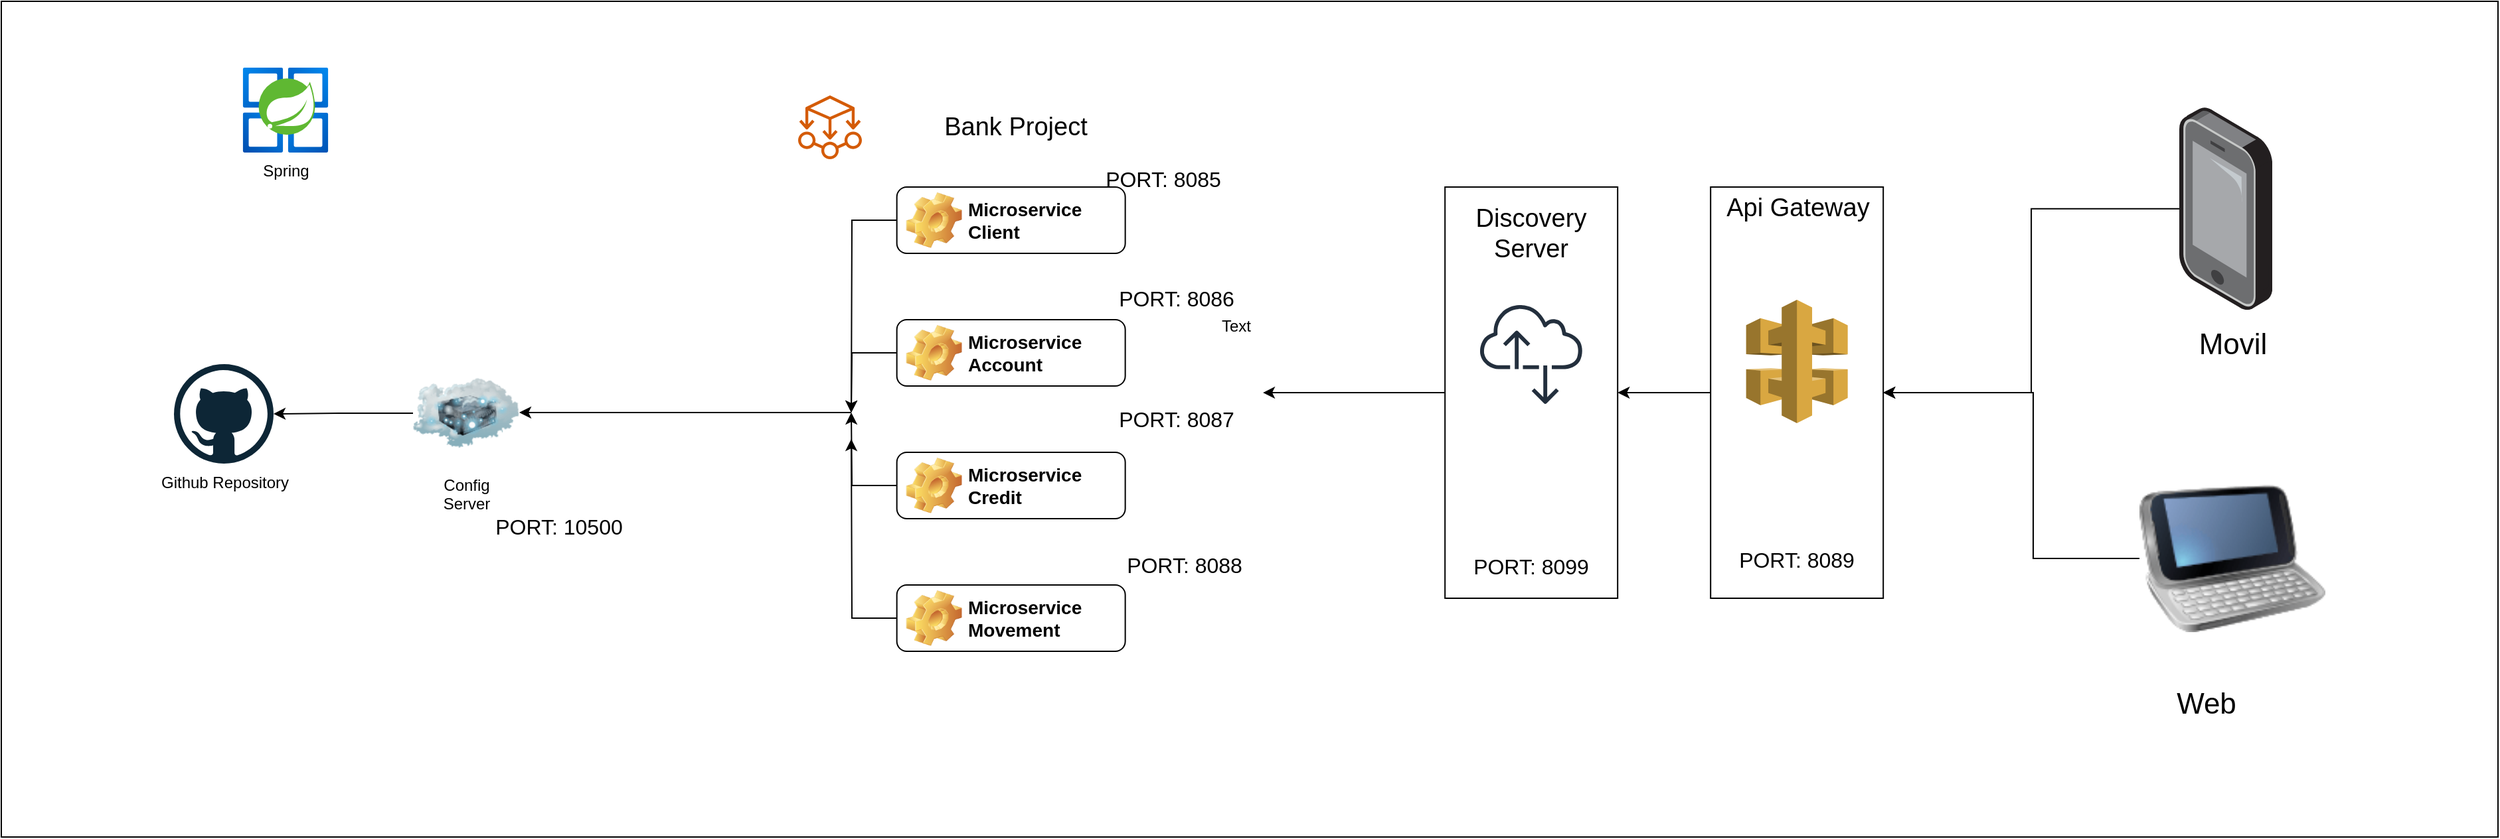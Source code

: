 <mxfile version="20.2.7" type="device"><diagram id="_Sf_3SgOOuIxhcwr8Hvw" name="Página-1"><mxGraphModel dx="2031" dy="1194" grid="1" gridSize="10" guides="1" tooltips="1" connect="1" arrows="1" fold="1" page="1" pageScale="1" pageWidth="2336" pageHeight="1654" math="0" shadow="0"><root><mxCell id="0"/><mxCell id="1" parent="0"/><mxCell id="qiv0yiQp2aEAE65ppv2O-14" value="" style="rounded=0;whiteSpace=wrap;html=1;fontSize=14;fillStyle=auto;" parent="1" vertex="1"><mxGeometry x="30" y="40" width="1880" height="630" as="geometry"/></mxCell><mxCell id="qiv0yiQp2aEAE65ppv2O-1" value="Github Repository&lt;br&gt;" style="dashed=0;outlineConnect=0;html=1;align=center;labelPosition=center;verticalLabelPosition=bottom;verticalAlign=top;shape=mxgraph.weblogos.github" parent="1" vertex="1"><mxGeometry x="160" y="313.5" width="75" height="75" as="geometry"/></mxCell><mxCell id="qiv0yiQp2aEAE65ppv2O-17" style="edgeStyle=orthogonalEdgeStyle;rounded=0;orthogonalLoop=1;jettySize=auto;html=1;fontSize=14;" parent="1" source="qiv0yiQp2aEAE65ppv2O-2" target="qiv0yiQp2aEAE65ppv2O-1" edge="1"><mxGeometry relative="1" as="geometry"/></mxCell><mxCell id="qiv0yiQp2aEAE65ppv2O-2" value="Config&lt;br&gt;Server&lt;br&gt;" style="image;html=1;image=img/lib/clip_art/networking/Cloud_Server_128x128.png" parent="1" vertex="1"><mxGeometry x="340" y="310.5" width="80" height="80" as="geometry"/></mxCell><mxCell id="qiv0yiQp2aEAE65ppv2O-18" style="edgeStyle=orthogonalEdgeStyle;rounded=0;orthogonalLoop=1;jettySize=auto;html=1;fontSize=14;" parent="1" target="qiv0yiQp2aEAE65ppv2O-2" edge="1"><mxGeometry relative="1" as="geometry"><mxPoint x="670" y="350" as="sourcePoint"/></mxGeometry></mxCell><mxCell id="qiv0yiQp2aEAE65ppv2O-4" value="&lt;font style=&quot;font-size: 19px;&quot;&gt;Bank Project&lt;/font&gt;" style="text;html=1;strokeColor=none;fillColor=none;align=center;verticalAlign=middle;whiteSpace=wrap;rounded=0;fontSize=19;" parent="1" vertex="1"><mxGeometry x="706.19" y="120" width="175.62" height="30" as="geometry"/></mxCell><mxCell id="qiv0yiQp2aEAE65ppv2O-5" value="&lt;font style=&quot;font-size: 16px;&quot;&gt;PORT: 8085&lt;/font&gt;" style="text;html=1;strokeColor=none;fillColor=none;align=center;verticalAlign=middle;whiteSpace=wrap;rounded=0;" parent="1" vertex="1"><mxGeometry x="860" y="159" width="90" height="30" as="geometry"/></mxCell><mxCell id="qiv0yiQp2aEAE65ppv2O-6" value="" style="sketch=0;outlineConnect=0;fontColor=#232F3E;gradientColor=none;fillColor=#D45B07;strokeColor=none;dashed=0;verticalLabelPosition=bottom;verticalAlign=top;align=center;html=1;fontSize=12;fontStyle=0;aspect=fixed;pointerEvents=1;shape=mxgraph.aws4.ec2_aws_microservice_extractor_for_net;" parent="1" vertex="1"><mxGeometry x="630" y="111" width="48" height="48" as="geometry"/></mxCell><mxCell id="T-V2itgyLywErZxlh40m-4" style="edgeStyle=orthogonalEdgeStyle;rounded=0;orthogonalLoop=1;jettySize=auto;html=1;" edge="1" parent="1" source="qiv0yiQp2aEAE65ppv2O-8"><mxGeometry relative="1" as="geometry"><mxPoint x="670" y="350" as="targetPoint"/></mxGeometry></mxCell><mxCell id="qiv0yiQp2aEAE65ppv2O-8" value="&lt;font style=&quot;font-size: 14px;&quot;&gt;Microservice Client&lt;br&gt;&lt;/font&gt;" style="label;whiteSpace=wrap;html=1;image=img/clipart/Gear_128x128.png;fontSize=13;" parent="1" vertex="1"><mxGeometry x="704.32" y="180" width="172" height="50" as="geometry"/></mxCell><mxCell id="T-V2itgyLywErZxlh40m-5" style="edgeStyle=orthogonalEdgeStyle;rounded=0;orthogonalLoop=1;jettySize=auto;html=1;" edge="1" parent="1" source="qiv0yiQp2aEAE65ppv2O-9"><mxGeometry relative="1" as="geometry"><mxPoint x="670" y="350" as="targetPoint"/></mxGeometry></mxCell><mxCell id="qiv0yiQp2aEAE65ppv2O-9" value="&lt;font style=&quot;font-size: 14px;&quot;&gt;Microservice Account&lt;/font&gt;" style="label;whiteSpace=wrap;html=1;image=img/clipart/Gear_128x128.png;fontSize=13;" parent="1" vertex="1"><mxGeometry x="704.32" y="280" width="172" height="50" as="geometry"/></mxCell><mxCell id="T-V2itgyLywErZxlh40m-6" style="edgeStyle=orthogonalEdgeStyle;rounded=0;orthogonalLoop=1;jettySize=auto;html=1;" edge="1" parent="1" source="qiv0yiQp2aEAE65ppv2O-10"><mxGeometry relative="1" as="geometry"><mxPoint x="670" y="350" as="targetPoint"/></mxGeometry></mxCell><mxCell id="qiv0yiQp2aEAE65ppv2O-10" value="&lt;font style=&quot;font-size: 14px;&quot;&gt;Microservice Credit&lt;/font&gt;" style="label;whiteSpace=wrap;html=1;image=img/clipart/Gear_128x128.png;fontSize=13;" parent="1" vertex="1"><mxGeometry x="704.32" y="380" width="172" height="50" as="geometry"/></mxCell><mxCell id="T-V2itgyLywErZxlh40m-7" style="edgeStyle=orthogonalEdgeStyle;rounded=0;orthogonalLoop=1;jettySize=auto;html=1;" edge="1" parent="1" source="qiv0yiQp2aEAE65ppv2O-12"><mxGeometry relative="1" as="geometry"><mxPoint x="670" y="370" as="targetPoint"/></mxGeometry></mxCell><mxCell id="qiv0yiQp2aEAE65ppv2O-12" value="&lt;font style=&quot;font-size: 14px;&quot;&gt;Microservice Movement&lt;/font&gt;" style="label;whiteSpace=wrap;html=1;image=img/clipart/Gear_128x128.png;fontSize=13;" parent="1" vertex="1"><mxGeometry x="704.32" y="480" width="172" height="50" as="geometry"/></mxCell><mxCell id="qiv0yiQp2aEAE65ppv2O-13" value="Spring&lt;br&gt;" style="aspect=fixed;html=1;points=[];align=center;image;fontSize=12;image=img/lib/azure2/compute/Azure_Spring_Cloud.svg;" parent="1" vertex="1"><mxGeometry x="210" y="90" width="68" height="64" as="geometry"/></mxCell><mxCell id="qiv0yiQp2aEAE65ppv2O-27" style="edgeStyle=orthogonalEdgeStyle;rounded=0;orthogonalLoop=1;jettySize=auto;html=1;entryX=1.006;entryY=0.458;entryDx=0;entryDy=0;entryPerimeter=0;fontSize=19;" parent="1" source="qiv0yiQp2aEAE65ppv2O-21" edge="1"><mxGeometry relative="1" as="geometry"><mxPoint x="980.004" y="335.009" as="targetPoint"/></mxGeometry></mxCell><mxCell id="qiv0yiQp2aEAE65ppv2O-21" value="" style="rounded=0;whiteSpace=wrap;html=1;fillStyle=hatch;fontSize=14;rotation=90;" parent="1" vertex="1"><mxGeometry x="1027.09" y="270" width="310" height="130" as="geometry"/></mxCell><mxCell id="qiv0yiQp2aEAE65ppv2O-22" value="&lt;font style=&quot;font-size: 16px;&quot;&gt;PORT: 8099&lt;br&gt;&lt;/font&gt;" style="text;html=1;strokeColor=none;fillColor=none;align=center;verticalAlign=middle;whiteSpace=wrap;rounded=0;" parent="1" vertex="1"><mxGeometry x="1137.09" y="451" width="90" height="30" as="geometry"/></mxCell><mxCell id="qiv0yiQp2aEAE65ppv2O-25" value="" style="sketch=0;outlineConnect=0;fontColor=#232F3E;gradientColor=none;fillColor=#232F3D;strokeColor=none;dashed=0;verticalLabelPosition=bottom;verticalAlign=top;align=center;html=1;fontSize=12;fontStyle=0;aspect=fixed;pointerEvents=1;shape=mxgraph.aws4.internet_alt2;fillStyle=auto;" parent="1" vertex="1"><mxGeometry x="1143.09" y="267" width="78" height="78" as="geometry"/></mxCell><mxCell id="qiv0yiQp2aEAE65ppv2O-26" value="&lt;font style=&quot;font-size: 19px;&quot;&gt;Discovery &lt;br&gt;Server&lt;/font&gt;" style="text;html=1;strokeColor=none;fillColor=none;align=center;verticalAlign=middle;whiteSpace=wrap;rounded=0;fontSize=19;" parent="1" vertex="1"><mxGeometry x="1094.28" y="200" width="175.62" height="30" as="geometry"/></mxCell><mxCell id="T-V2itgyLywErZxlh40m-1" value="&lt;font style=&quot;font-size: 16px;&quot;&gt;PORT: 8086&lt;/font&gt;" style="text;html=1;strokeColor=none;fillColor=none;align=center;verticalAlign=middle;whiteSpace=wrap;rounded=0;" vertex="1" parent="1"><mxGeometry x="870" y="249" width="90" height="30" as="geometry"/></mxCell><mxCell id="T-V2itgyLywErZxlh40m-2" value="&lt;font style=&quot;font-size: 16px;&quot;&gt;PORT: 8087&lt;/font&gt;" style="text;html=1;strokeColor=none;fillColor=none;align=center;verticalAlign=middle;whiteSpace=wrap;rounded=0;" vertex="1" parent="1"><mxGeometry x="870" y="340" width="90" height="30" as="geometry"/></mxCell><mxCell id="T-V2itgyLywErZxlh40m-3" value="&lt;font style=&quot;font-size: 16px;&quot;&gt;PORT: 8088&lt;/font&gt;" style="text;html=1;strokeColor=none;fillColor=none;align=center;verticalAlign=middle;whiteSpace=wrap;rounded=0;" vertex="1" parent="1"><mxGeometry x="876.32" y="450" width="90" height="30" as="geometry"/></mxCell><mxCell id="T-V2itgyLywErZxlh40m-8" value="&lt;font style=&quot;font-size: 16px;&quot;&gt;PORT: 10500&lt;/font&gt;" style="text;html=1;strokeColor=none;fillColor=none;align=center;verticalAlign=middle;whiteSpace=wrap;rounded=0;" vertex="1" parent="1"><mxGeometry x="400" y="421" width="100" height="30" as="geometry"/></mxCell><mxCell id="T-V2itgyLywErZxlh40m-14" style="edgeStyle=orthogonalEdgeStyle;rounded=0;orthogonalLoop=1;jettySize=auto;html=1;" edge="1" parent="1" source="T-V2itgyLywErZxlh40m-9" target="qiv0yiQp2aEAE65ppv2O-21"><mxGeometry relative="1" as="geometry"/></mxCell><mxCell id="T-V2itgyLywErZxlh40m-9" value="" style="rounded=0;whiteSpace=wrap;html=1;fillStyle=hatch;fontSize=14;rotation=90;" vertex="1" parent="1"><mxGeometry x="1227.09" y="270" width="310" height="130" as="geometry"/></mxCell><mxCell id="T-V2itgyLywErZxlh40m-10" value="&lt;font style=&quot;font-size: 16px;&quot;&gt;PORT: 8089&lt;br&gt;&lt;/font&gt;" style="text;html=1;strokeColor=none;fillColor=none;align=center;verticalAlign=middle;whiteSpace=wrap;rounded=0;" vertex="1" parent="1"><mxGeometry x="1337.09" y="446" width="90" height="30" as="geometry"/></mxCell><mxCell id="T-V2itgyLywErZxlh40m-12" value="&lt;font style=&quot;font-size: 19px;&quot;&gt;Api Gateway&lt;/font&gt;" style="text;html=1;strokeColor=none;fillColor=none;align=center;verticalAlign=middle;whiteSpace=wrap;rounded=0;fontSize=19;" vertex="1" parent="1"><mxGeometry x="1295.09" y="181" width="175.62" height="30" as="geometry"/></mxCell><mxCell id="T-V2itgyLywErZxlh40m-13" value="" style="outlineConnect=0;dashed=0;verticalLabelPosition=bottom;verticalAlign=top;align=center;html=1;shape=mxgraph.aws3.api_gateway;fillColor=#D9A741;gradientColor=none;" vertex="1" parent="1"><mxGeometry x="1343.84" y="265" width="76.5" height="93" as="geometry"/></mxCell><mxCell id="T-V2itgyLywErZxlh40m-19" style="edgeStyle=orthogonalEdgeStyle;rounded=0;orthogonalLoop=1;jettySize=auto;html=1;" edge="1" parent="1" source="T-V2itgyLywErZxlh40m-16" target="T-V2itgyLywErZxlh40m-9"><mxGeometry relative="1" as="geometry"><Array as="points"><mxPoint x="1560" y="460"/><mxPoint x="1560" y="335"/></Array></mxGeometry></mxCell><mxCell id="T-V2itgyLywErZxlh40m-16" value="" style="image;html=1;image=img/lib/clip_art/telecommunication/HTC_smartphone_128x128.png" vertex="1" parent="1"><mxGeometry x="1640" y="400" width="140" height="120" as="geometry"/></mxCell><mxCell id="T-V2itgyLywErZxlh40m-18" style="edgeStyle=orthogonalEdgeStyle;rounded=0;orthogonalLoop=1;jettySize=auto;html=1;" edge="1" parent="1" source="T-V2itgyLywErZxlh40m-17" target="T-V2itgyLywErZxlh40m-9"><mxGeometry relative="1" as="geometry"/></mxCell><mxCell id="T-V2itgyLywErZxlh40m-17" value="" style="points=[];aspect=fixed;html=1;align=center;shadow=0;dashed=0;image;image=img/lib/allied_telesis/computer_and_terminals/Smartphone.svg;" vertex="1" parent="1"><mxGeometry x="1670" y="120" width="70" height="152.73" as="geometry"/></mxCell><mxCell id="T-V2itgyLywErZxlh40m-20" value="Text" style="text;html=1;strokeColor=none;fillColor=none;align=center;verticalAlign=middle;whiteSpace=wrap;rounded=0;" vertex="1" parent="1"><mxGeometry x="930" y="270" width="60" height="30" as="geometry"/></mxCell><mxCell id="T-V2itgyLywErZxlh40m-21" value="&lt;font style=&quot;font-size: 22px;&quot;&gt;Web&lt;/font&gt;" style="text;html=1;align=center;verticalAlign=middle;resizable=0;points=[];autosize=1;strokeColor=none;fillColor=none;" vertex="1" parent="1"><mxGeometry x="1655" y="550" width="70" height="40" as="geometry"/></mxCell><mxCell id="T-V2itgyLywErZxlh40m-22" value="&lt;font style=&quot;font-size: 22px;&quot;&gt;Movil&lt;/font&gt;" style="text;html=1;align=center;verticalAlign=middle;resizable=0;points=[];autosize=1;strokeColor=none;fillColor=none;" vertex="1" parent="1"><mxGeometry x="1675" y="279" width="70" height="40" as="geometry"/></mxCell></root></mxGraphModel></diagram></mxfile>